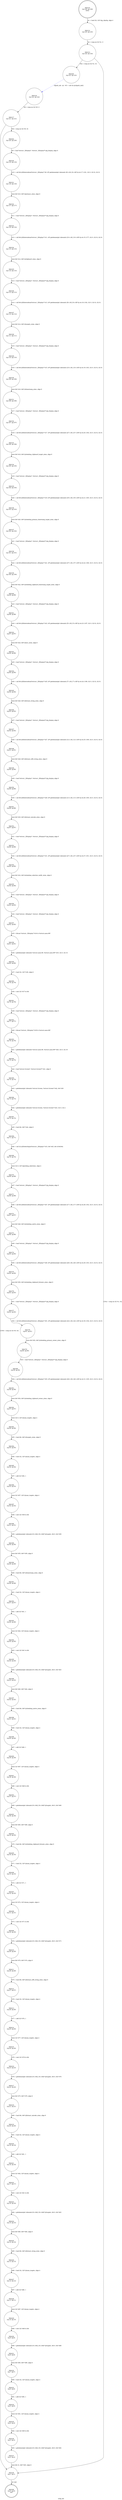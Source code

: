 digraph xclip_init {
label="xclip_init"
82309 [label="N82309\n(rp:0, ep:0)\nexit", shape="doublecircle"]
82310 [label="N82310\n(rp:126, ep:126)\nentry", shape="doublecircle"]
82310 -> 82312 [label="%1 = load i32, i32* @g_rdpclip, align 4"]
82312 [label="N82312\n(rp:125, ep:125)", shape="circle"]
82312 -> 82313 [label="%2 = icmp ne i32 %1, 0"]
82313 [label="N82313\n(rp:124, ep:124)", shape="circle"]
82313 -> 82440 [label="[%2 = icmp ne i32 %1, 0]"]
82313 -> 82439 [label="[!(%2 = icmp ne i32 %1, 0)]"]
82316 [label="N82316\n(rp:122, ep:122)", shape="circle"]
82316 -> 82317 [label="%6 = icmp ne i32 %5, 0"]
82317 [label="N82317\n(rp:121, ep:121)", shape="circle"]
82317 -> 82442 [label="[%6 = icmp ne i32 %5, 0]"]
82317 -> 82439 [label="[!(%6 = icmp ne i32 %5, 0)]"]
82320 [label="N82320\n(rp:119, ep:119)", shape="circle"]
82320 -> 82321 [label="%10 = call i64 @XInternAtom(%struct._XDisplay* %9, i8* getelementptr inbounds ([8 x i8], [8 x i8]* @.str.17.1181, i32 0, i32 0), i32 0)"]
82321 [label="N82321\n(rp:118, ep:118)", shape="circle"]
82321 -> 82322 [label="store i64 %10, i64* @primary_atom, align 8"]
82322 [label="N82322\n(rp:117, ep:117)", shape="circle"]
82322 -> 82323 [label="%11 = load %struct._XDisplay*, %struct._XDisplay** @g_display, align 8"]
82323 [label="N82323\n(rp:116, ep:116)", shape="circle"]
82323 -> 82324 [label="%12 = call i64 @XInternAtom(%struct._XDisplay* %11, i8* getelementptr inbounds ([10 x i8], [10 x i8]* @.str.15.1177, i32 0, i32 0), i32 0)"]
82324 [label="N82324\n(rp:115, ep:115)", shape="circle"]
82324 -> 82325 [label="store i64 %12, i64* @clipboard_atom, align 8"]
82325 [label="N82325\n(rp:114, ep:114)", shape="circle"]
82325 -> 82326 [label="%13 = load %struct._XDisplay*, %struct._XDisplay** @g_display, align 8"]
82326 [label="N82326\n(rp:113, ep:113)", shape="circle"]
82326 -> 82327 [label="%14 = call i64 @XInternAtom(%struct._XDisplay* %13, i8* getelementptr inbounds ([8 x i8], [8 x i8]* @.str.18.1182, i32 0, i32 0), i32 0)"]
82327 [label="N82327\n(rp:112, ep:112)", shape="circle"]
82327 -> 82328 [label="store i64 %14, i64* @targets_atom, align 8"]
82328 [label="N82328\n(rp:111, ep:111)", shape="circle"]
82328 -> 82329 [label="%15 = load %struct._XDisplay*, %struct._XDisplay** @g_display, align 8"]
82329 [label="N82329\n(rp:110, ep:110)", shape="circle"]
82329 -> 82330 [label="%16 = call i64 @XInternAtom(%struct._XDisplay* %15, i8* getelementptr inbounds ([10 x i8], [10 x i8]* @.str.19.1183, i32 0, i32 0), i32 0)"]
82330 [label="N82330\n(rp:109, ep:109)", shape="circle"]
82330 -> 82331 [label="store i64 %16, i64* @timestamp_atom, align 8"]
82331 [label="N82331\n(rp:108, ep:108)", shape="circle"]
82331 -> 82332 [label="%17 = load %struct._XDisplay*, %struct._XDisplay** @g_display, align 8"]
82332 [label="N82332\n(rp:107, ep:107)", shape="circle"]
82332 -> 82333 [label="%18 = call i64 @XInternAtom(%struct._XDisplay* %17, i8* getelementptr inbounds ([27 x i8], [27 x i8]* @.str.20.1184, i32 0, i32 0), i32 0)"]
82333 [label="N82333\n(rp:106, ep:106)", shape="circle"]
82333 -> 82334 [label="store i64 %18, i64* @rdesktop_clipboard_target_atom, align 8"]
82334 [label="N82334\n(rp:105, ep:105)", shape="circle"]
82334 -> 82335 [label="%19 = load %struct._XDisplay*, %struct._XDisplay** @g_display, align 8"]
82335 [label="N82335\n(rp:104, ep:104)", shape="circle"]
82335 -> 82336 [label="%20 = call i64 @XInternAtom(%struct._XDisplay* %19, i8* getelementptr inbounds ([35 x i8], [35 x i8]* @.str.21.1185, i32 0, i32 0), i32 0)"]
82336 [label="N82336\n(rp:103, ep:103)", shape="circle"]
82336 -> 82337 [label="store i64 %20, i64* @rdesktop_primary_timestamp_target_atom, align 8"]
82337 [label="N82337\n(rp:102, ep:102)", shape="circle"]
82337 -> 82338 [label="%21 = load %struct._XDisplay*, %struct._XDisplay** @g_display, align 8"]
82338 [label="N82338\n(rp:101, ep:101)", shape="circle"]
82338 -> 82339 [label="%22 = call i64 @XInternAtom(%struct._XDisplay* %21, i8* getelementptr inbounds ([37 x i8], [37 x i8]* @.str.22.1186, i32 0, i32 0), i32 0)"]
82339 [label="N82339\n(rp:100, ep:100)", shape="circle"]
82339 -> 82340 [label="store i64 %22, i64* @rdesktop_clipboard_timestamp_target_atom, align 8"]
82340 [label="N82340\n(rp:99, ep:99)", shape="circle"]
82340 -> 82341 [label="%23 = load %struct._XDisplay*, %struct._XDisplay** @g_display, align 8"]
82341 [label="N82341\n(rp:98, ep:98)", shape="circle"]
82341 -> 82342 [label="%24 = call i64 @XInternAtom(%struct._XDisplay* %23, i8* getelementptr inbounds ([5 x i8], [5 x i8]* @.str.23.1187, i32 0, i32 0), i32 0)"]
82342 [label="N82342\n(rp:97, ep:97)", shape="circle"]
82342 -> 82343 [label="store i64 %24, i64* @incr_atom, align 8"]
82343 [label="N82343\n(rp:96, ep:96)", shape="circle"]
82343 -> 82344 [label="%25 = load %struct._XDisplay*, %struct._XDisplay** @g_display, align 8"]
82344 [label="N82344\n(rp:95, ep:95)", shape="circle"]
82344 -> 82345 [label="%26 = call i64 @XInternAtom(%struct._XDisplay* %25, i8* getelementptr inbounds ([7 x i8], [7 x i8]* @.str.24.1188, i32 0, i32 0), i32 0)"]
82345 [label="N82345\n(rp:94, ep:94)", shape="circle"]
82345 -> 82346 [label="store i64 %26, i64* @format_string_atom, align 8"]
82346 [label="N82346\n(rp:93, ep:93)", shape="circle"]
82346 -> 82347 [label="%27 = load %struct._XDisplay*, %struct._XDisplay** @g_display, align 8"]
82347 [label="N82347\n(rp:92, ep:92)", shape="circle"]
82347 -> 82348 [label="%28 = call i64 @XInternAtom(%struct._XDisplay* %27, i8* getelementptr inbounds ([12 x i8], [12 x i8]* @.str.25.1189, i32 0, i32 0), i32 0)"]
82348 [label="N82348\n(rp:91, ep:91)", shape="circle"]
82348 -> 82349 [label="store i64 %28, i64* @format_utf8_string_atom, align 8"]
82349 [label="N82349\n(rp:90, ep:90)", shape="circle"]
82349 -> 82350 [label="%29 = load %struct._XDisplay*, %struct._XDisplay** @g_display, align 8"]
82350 [label="N82350\n(rp:89, ep:89)", shape="circle"]
82350 -> 82351 [label="%30 = call i64 @XInternAtom(%struct._XDisplay* %29, i8* getelementptr inbounds ([13 x i8], [13 x i8]* @.str.26.1190, i32 0, i32 0), i32 0)"]
82351 [label="N82351\n(rp:88, ep:88)", shape="circle"]
82351 -> 82352 [label="store i64 %30, i64* @format_unicode_atom, align 8"]
82352 [label="N82352\n(rp:87, ep:87)", shape="circle"]
82352 -> 82353 [label="%31 = load %struct._XDisplay*, %struct._XDisplay** @g_display, align 8"]
82353 [label="N82353\n(rp:86, ep:86)", shape="circle"]
82353 -> 82354 [label="%32 = call i64 @XInternAtom(%struct._XDisplay* %31, i8* getelementptr inbounds ([27 x i8], [27 x i8]* @.str.27.1191, i32 0, i32 0), i32 0)"]
82354 [label="N82354\n(rp:85, ep:85)", shape="circle"]
82354 -> 82355 [label="store i64 %32, i64* @rdesktop_selection_notify_atom, align 8"]
82355 [label="N82355\n(rp:84, ep:84)", shape="circle"]
82355 -> 82356 [label="%33 = load %struct._XDisplay*, %struct._XDisplay** @g_display, align 8"]
82356 [label="N82356\n(rp:83, ep:83)", shape="circle"]
82356 -> 82357 [label="%34 = load %struct._XDisplay*, %struct._XDisplay** @g_display, align 8"]
82357 [label="N82357\n(rp:82, ep:82)", shape="circle"]
82357 -> 82358 [label="%35 = bitcast %struct._XDisplay* %34 to %struct.anon.98*"]
82358 [label="N82358\n(rp:81, ep:81)", shape="circle"]
82358 -> 82359 [label="%36 = getelementptr inbounds %struct.anon.98, %struct.anon.98* %35, i32 0, i32 33"]
82359 [label="N82359\n(rp:80, ep:80)", shape="circle"]
82359 -> 82360 [label="%37 = load i32, i32* %36, align 8"]
82360 [label="N82360\n(rp:79, ep:79)", shape="circle"]
82360 -> 82361 [label="%38 = sext i32 %37 to i64"]
82361 [label="N82361\n(rp:78, ep:78)", shape="circle"]
82361 -> 82362 [label="%39 = load %struct._XDisplay*, %struct._XDisplay** @g_display, align 8"]
82362 [label="N82362\n(rp:77, ep:77)", shape="circle"]
82362 -> 82363 [label="%40 = bitcast %struct._XDisplay* %39 to %struct.anon.98*"]
82363 [label="N82363\n(rp:76, ep:76)", shape="circle"]
82363 -> 82364 [label="%41 = getelementptr inbounds %struct.anon.98, %struct.anon.98* %40, i32 0, i32 35"]
82364 [label="N82364\n(rp:75, ep:75)", shape="circle"]
82364 -> 82365 [label="%42 = load %struct.Screen*, %struct.Screen** %41, align 8"]
82365 [label="N82365\n(rp:74, ep:74)", shape="circle"]
82365 -> 82366 [label="%43 = getelementptr inbounds %struct.Screen, %struct.Screen* %42, i64 %38"]
82366 [label="N82366\n(rp:73, ep:73)", shape="circle"]
82366 -> 82367 [label="%44 = getelementptr inbounds %struct.Screen, %struct.Screen* %43, i32 0, i32 2"]
82367 [label="N82367\n(rp:72, ep:72)", shape="circle"]
82367 -> 82368 [label="%45 = load i64, i64* %44, align 8"]
82368 [label="N82368\n(rp:71, ep:71)", shape="circle"]
82368 -> 82369 [label="%46 = call i32 @XSelectInput(%struct._XDisplay* %33, i64 %45, i64 4194304)"]
82369 [label="N82369\n(rp:70, ep:70)", shape="circle"]
82369 -> 82370 [label="store i32 0, i32* @probing_selections, align 4"]
82370 [label="N82370\n(rp:69, ep:69)", shape="circle"]
82370 -> 82371 [label="%47 = load %struct._XDisplay*, %struct._XDisplay** @g_display, align 8"]
82371 [label="N82371\n(rp:68, ep:68)", shape="circle"]
82371 -> 82372 [label="%48 = call i64 @XInternAtom(%struct._XDisplay* %47, i8* getelementptr inbounds ([17 x i8], [17 x i8]* @.str.28.1192, i32 0, i32 0), i32 0)"]
82372 [label="N82372\n(rp:67, ep:67)", shape="circle"]
82372 -> 82373 [label="store i64 %48, i64* @rdesktop_native_atom, align 8"]
82373 [label="N82373\n(rp:66, ep:66)", shape="circle"]
82373 -> 82374 [label="%49 = load %struct._XDisplay*, %struct._XDisplay** @g_display, align 8"]
82374 [label="N82374\n(rp:65, ep:65)", shape="circle"]
82374 -> 82375 [label="%50 = call i64 @XInternAtom(%struct._XDisplay* %49, i8* getelementptr inbounds ([28 x i8], [28 x i8]* @.str.29.1193, i32 0, i32 0), i32 0)"]
82375 [label="N82375\n(rp:64, ep:64)", shape="circle"]
82375 -> 82376 [label="store i64 %50, i64* @rdesktop_clipboard_formats_atom, align 8"]
82376 [label="N82376\n(rp:63, ep:63)", shape="circle"]
82376 -> 82377 [label="%51 = load %struct._XDisplay*, %struct._XDisplay** @g_display, align 8"]
82377 [label="N82377\n(rp:62, ep:62)", shape="circle"]
82377 -> 82378 [label="%52 = call i64 @XInternAtom(%struct._XDisplay* %51, i8* getelementptr inbounds ([24 x i8], [24 x i8]* @.str.30.1194, i32 0, i32 0), i32 0)"]
82378 [label="N82378\n(rp:61, ep:61)", shape="circle"]
82378 -> 82379 [label="store i64 %52, i64* @rdesktop_primary_owner_atom, align 8"]
82379 [label="N82379\n(rp:60, ep:60)", shape="circle"]
82379 -> 82380 [label="%53 = load %struct._XDisplay*, %struct._XDisplay** @g_display, align 8"]
82380 [label="N82380\n(rp:59, ep:59)", shape="circle"]
82380 -> 82381 [label="%54 = call i64 @XInternAtom(%struct._XDisplay* %53, i8* getelementptr inbounds ([26 x i8], [26 x i8]* @.str.31.1195, i32 0, i32 0), i32 0)"]
82381 [label="N82381\n(rp:58, ep:58)", shape="circle"]
82381 -> 82382 [label="store i64 %54, i64* @rdesktop_clipboard_owner_atom, align 8"]
82382 [label="N82382\n(rp:57, ep:57)", shape="circle"]
82382 -> 82383 [label="store i32 0, i32* @num_targets, align 4"]
82383 [label="N82383\n(rp:56, ep:56)", shape="circle"]
82383 -> 82384 [label="%55 = load i64, i64* @targets_atom, align 8"]
82384 [label="N82384\n(rp:55, ep:55)", shape="circle"]
82384 -> 82385 [label="%56 = load i32, i32* @num_targets, align 4"]
82385 [label="N82385\n(rp:54, ep:54)", shape="circle"]
82385 -> 82386 [label="%57 = add i32 %56, 1"]
82386 [label="N82386\n(rp:53, ep:53)", shape="circle"]
82386 -> 82387 [label="store i32 %57, i32* @num_targets, align 4"]
82387 [label="N82387\n(rp:52, ep:52)", shape="circle"]
82387 -> 82388 [label="%58 = sext i32 %56 to i64"]
82388 [label="N82388\n(rp:51, ep:51)", shape="circle"]
82388 -> 82389 [label="%59 = getelementptr inbounds [8 x i64], [8 x i64]* @targets, i64 0, i64 %58"]
82389 [label="N82389\n(rp:50, ep:50)", shape="circle"]
82389 -> 82390 [label="store i64 %55, i64* %59, align 8"]
82390 [label="N82390\n(rp:49, ep:49)", shape="circle"]
82390 -> 82391 [label="%60 = load i64, i64* @timestamp_atom, align 8"]
82391 [label="N82391\n(rp:48, ep:48)", shape="circle"]
82391 -> 82392 [label="%61 = load i32, i32* @num_targets, align 4"]
82392 [label="N82392\n(rp:47, ep:47)", shape="circle"]
82392 -> 82393 [label="%62 = add i32 %61, 1"]
82393 [label="N82393\n(rp:46, ep:46)", shape="circle"]
82393 -> 82394 [label="store i32 %62, i32* @num_targets, align 4"]
82394 [label="N82394\n(rp:45, ep:45)", shape="circle"]
82394 -> 82395 [label="%63 = sext i32 %61 to i64"]
82395 [label="N82395\n(rp:44, ep:44)", shape="circle"]
82395 -> 82396 [label="%64 = getelementptr inbounds [8 x i64], [8 x i64]* @targets, i64 0, i64 %63"]
82396 [label="N82396\n(rp:43, ep:43)", shape="circle"]
82396 -> 82397 [label="store i64 %60, i64* %64, align 8"]
82397 [label="N82397\n(rp:42, ep:42)", shape="circle"]
82397 -> 82398 [label="%65 = load i64, i64* @rdesktop_native_atom, align 8"]
82398 [label="N82398\n(rp:41, ep:41)", shape="circle"]
82398 -> 82399 [label="%66 = load i32, i32* @num_targets, align 4"]
82399 [label="N82399\n(rp:40, ep:40)", shape="circle"]
82399 -> 82400 [label="%67 = add i32 %66, 1"]
82400 [label="N82400\n(rp:39, ep:39)", shape="circle"]
82400 -> 82401 [label="store i32 %67, i32* @num_targets, align 4"]
82401 [label="N82401\n(rp:38, ep:38)", shape="circle"]
82401 -> 82402 [label="%68 = sext i32 %66 to i64"]
82402 [label="N82402\n(rp:37, ep:37)", shape="circle"]
82402 -> 82403 [label="%69 = getelementptr inbounds [8 x i64], [8 x i64]* @targets, i64 0, i64 %68"]
82403 [label="N82403\n(rp:36, ep:36)", shape="circle"]
82403 -> 82404 [label="store i64 %65, i64* %69, align 8"]
82404 [label="N82404\n(rp:35, ep:35)", shape="circle"]
82404 -> 82405 [label="%70 = load i64, i64* @rdesktop_clipboard_formats_atom, align 8"]
82405 [label="N82405\n(rp:34, ep:34)", shape="circle"]
82405 -> 82406 [label="%71 = load i32, i32* @num_targets, align 4"]
82406 [label="N82406\n(rp:33, ep:33)", shape="circle"]
82406 -> 82407 [label="%72 = add i32 %71, 1"]
82407 [label="N82407\n(rp:32, ep:32)", shape="circle"]
82407 -> 82408 [label="store i32 %72, i32* @num_targets, align 4"]
82408 [label="N82408\n(rp:31, ep:31)", shape="circle"]
82408 -> 82409 [label="%73 = sext i32 %71 to i64"]
82409 [label="N82409\n(rp:30, ep:30)", shape="circle"]
82409 -> 82410 [label="%74 = getelementptr inbounds [8 x i64], [8 x i64]* @targets, i64 0, i64 %73"]
82410 [label="N82410\n(rp:29, ep:29)", shape="circle"]
82410 -> 82411 [label="store i64 %70, i64* %74, align 8"]
82411 [label="N82411\n(rp:28, ep:28)", shape="circle"]
82411 -> 82412 [label="%75 = load i64, i64* @format_utf8_string_atom, align 8"]
82412 [label="N82412\n(rp:27, ep:27)", shape="circle"]
82412 -> 82413 [label="%76 = load i32, i32* @num_targets, align 4"]
82413 [label="N82413\n(rp:26, ep:26)", shape="circle"]
82413 -> 82414 [label="%77 = add i32 %76, 1"]
82414 [label="N82414\n(rp:25, ep:25)", shape="circle"]
82414 -> 82415 [label="store i32 %77, i32* @num_targets, align 4"]
82415 [label="N82415\n(rp:24, ep:24)", shape="circle"]
82415 -> 82416 [label="%78 = sext i32 %76 to i64"]
82416 [label="N82416\n(rp:23, ep:23)", shape="circle"]
82416 -> 82417 [label="%79 = getelementptr inbounds [8 x i64], [8 x i64]* @targets, i64 0, i64 %78"]
82417 [label="N82417\n(rp:22, ep:22)", shape="circle"]
82417 -> 82418 [label="store i64 %75, i64* %79, align 8"]
82418 [label="N82418\n(rp:21, ep:21)", shape="circle"]
82418 -> 82419 [label="%80 = load i64, i64* @format_unicode_atom, align 8"]
82419 [label="N82419\n(rp:20, ep:20)", shape="circle"]
82419 -> 82420 [label="%81 = load i32, i32* @num_targets, align 4"]
82420 [label="N82420\n(rp:19, ep:19)", shape="circle"]
82420 -> 82421 [label="%82 = add i32 %81, 1"]
82421 [label="N82421\n(rp:18, ep:18)", shape="circle"]
82421 -> 82422 [label="store i32 %82, i32* @num_targets, align 4"]
82422 [label="N82422\n(rp:17, ep:17)", shape="circle"]
82422 -> 82423 [label="%83 = sext i32 %81 to i64"]
82423 [label="N82423\n(rp:16, ep:16)", shape="circle"]
82423 -> 82424 [label="%84 = getelementptr inbounds [8 x i64], [8 x i64]* @targets, i64 0, i64 %83"]
82424 [label="N82424\n(rp:15, ep:15)", shape="circle"]
82424 -> 82425 [label="store i64 %80, i64* %84, align 8"]
82425 [label="N82425\n(rp:14, ep:14)", shape="circle"]
82425 -> 82426 [label="%85 = load i64, i64* @format_string_atom, align 8"]
82426 [label="N82426\n(rp:13, ep:13)", shape="circle"]
82426 -> 82427 [label="%86 = load i32, i32* @num_targets, align 4"]
82427 [label="N82427\n(rp:12, ep:12)", shape="circle"]
82427 -> 82428 [label="%87 = add i32 %86, 1"]
82428 [label="N82428\n(rp:11, ep:11)", shape="circle"]
82428 -> 82429 [label="store i32 %87, i32* @num_targets, align 4"]
82429 [label="N82429\n(rp:10, ep:10)", shape="circle"]
82429 -> 82430 [label="%88 = sext i32 %86 to i64"]
82430 [label="N82430\n(rp:9, ep:9)", shape="circle"]
82430 -> 82431 [label="%89 = getelementptr inbounds [8 x i64], [8 x i64]* @targets, i64 0, i64 %88"]
82431 [label="N82431\n(rp:8, ep:8)", shape="circle"]
82431 -> 82432 [label="store i64 %85, i64* %89, align 8"]
82432 [label="N82432\n(rp:7, ep:7)", shape="circle"]
82432 -> 82433 [label="%90 = load i32, i32* @num_targets, align 4"]
82433 [label="N82433\n(rp:6, ep:6)", shape="circle"]
82433 -> 82434 [label="%91 = add i32 %90, 1"]
82434 [label="N82434\n(rp:5, ep:5)", shape="circle"]
82434 -> 82435 [label="store i32 %91, i32* @num_targets, align 4"]
82435 [label="N82435\n(rp:4, ep:4)", shape="circle"]
82435 -> 82436 [label="%92 = sext i32 %90 to i64"]
82436 [label="N82436\n(rp:3, ep:3)", shape="circle"]
82436 -> 82437 [label="%93 = getelementptr inbounds [8 x i64], [8 x i64]* @targets, i64 0, i64 %92"]
82437 [label="N82437\n(rp:2, ep:2)", shape="circle"]
82437 -> 82439 [label="store i64 31, i64* %93, align 8"]
82439 [label="N82439\n(rp:1, ep:1)", shape="circle"]
82439 -> 82309 [label="ret void"]
82440 [label="N82440\n(rp:123, ep:123)", shape="circle"]
82440 -> 82316 [label="cliprdr_init --@-- %5 = call i32 @cliprdr_init()", style="dashed", color="blue"]
82442 [label="N82442\n(rp:120, ep:120)", shape="circle"]
82442 -> 82320 [label="%9 = load %struct._XDisplay*, %struct._XDisplay** @g_display, align 8"]
}
